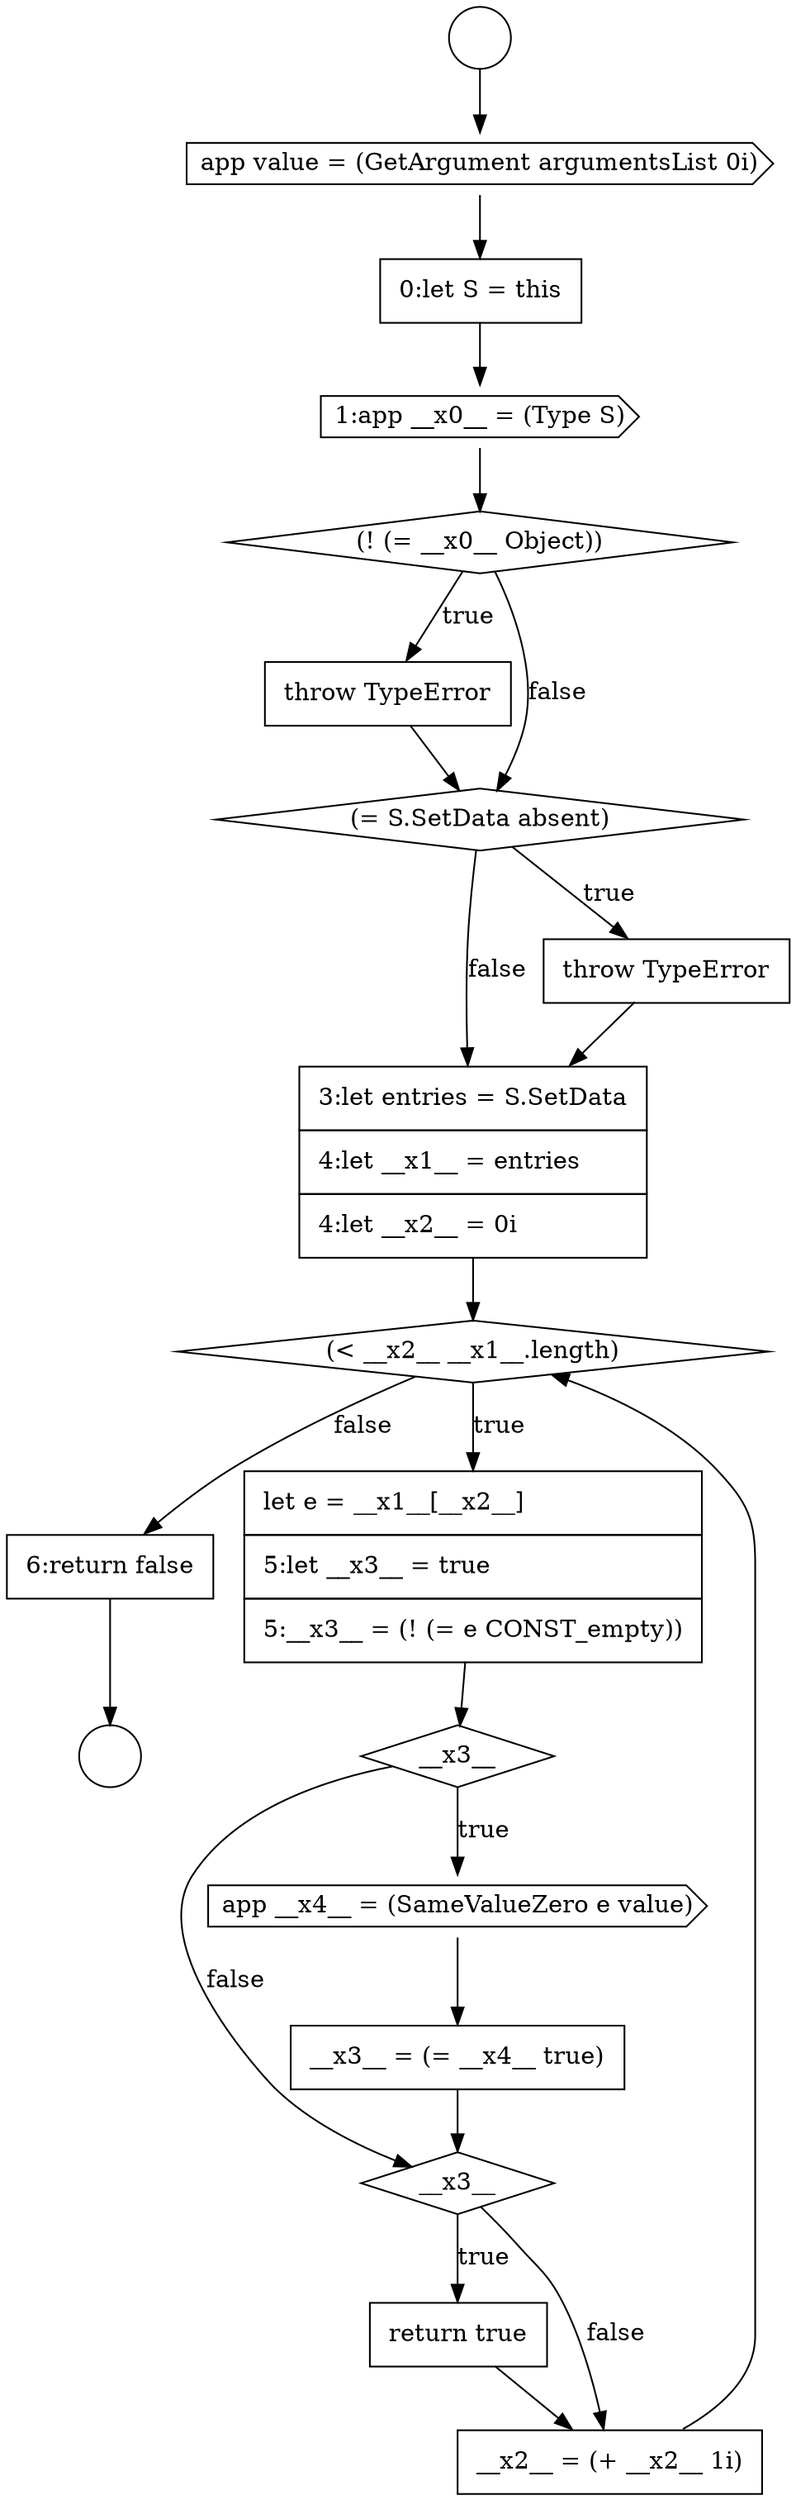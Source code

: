 digraph {
  node16137 [shape=none, margin=0, label=<<font color="black">
    <table border="0" cellborder="1" cellspacing="0" cellpadding="10">
      <tr><td align="left">throw TypeError</td></tr>
    </table>
  </font>> color="black" fillcolor="white" style=filled]
  node16135 [shape=cds, label=<<font color="black">1:app __x0__ = (Type S)</font>> color="black" fillcolor="white" style=filled]
  node16146 [shape=diamond, label=<<font color="black">__x3__</font>> color="black" fillcolor="white" style=filled]
  node16141 [shape=diamond, label=<<font color="black">(&lt; __x2__ __x1__.length)</font>> color="black" fillcolor="white" style=filled]
  node16140 [shape=none, margin=0, label=<<font color="black">
    <table border="0" cellborder="1" cellspacing="0" cellpadding="10">
      <tr><td align="left">3:let entries = S.SetData</td></tr>
      <tr><td align="left">4:let __x1__ = entries</td></tr>
      <tr><td align="left">4:let __x2__ = 0i</td></tr>
    </table>
  </font>> color="black" fillcolor="white" style=filled]
  node16144 [shape=cds, label=<<font color="black">app __x4__ = (SameValueZero e value)</font>> color="black" fillcolor="white" style=filled]
  node16147 [shape=none, margin=0, label=<<font color="black">
    <table border="0" cellborder="1" cellspacing="0" cellpadding="10">
      <tr><td align="left">return true</td></tr>
    </table>
  </font>> color="black" fillcolor="white" style=filled]
  node16132 [shape=circle label=" " color="black" fillcolor="white" style=filled]
  node16133 [shape=cds, label=<<font color="black">app value = (GetArgument argumentsList 0i)</font>> color="black" fillcolor="white" style=filled]
  node16139 [shape=none, margin=0, label=<<font color="black">
    <table border="0" cellborder="1" cellspacing="0" cellpadding="10">
      <tr><td align="left">throw TypeError</td></tr>
    </table>
  </font>> color="black" fillcolor="white" style=filled]
  node16138 [shape=diamond, label=<<font color="black">(= S.SetData absent)</font>> color="black" fillcolor="white" style=filled]
  node16134 [shape=none, margin=0, label=<<font color="black">
    <table border="0" cellborder="1" cellspacing="0" cellpadding="10">
      <tr><td align="left">0:let S = this</td></tr>
    </table>
  </font>> color="black" fillcolor="white" style=filled]
  node16149 [shape=none, margin=0, label=<<font color="black">
    <table border="0" cellborder="1" cellspacing="0" cellpadding="10">
      <tr><td align="left">6:return false</td></tr>
    </table>
  </font>> color="black" fillcolor="white" style=filled]
  node16145 [shape=none, margin=0, label=<<font color="black">
    <table border="0" cellborder="1" cellspacing="0" cellpadding="10">
      <tr><td align="left">__x3__ = (= __x4__ true)</td></tr>
    </table>
  </font>> color="black" fillcolor="white" style=filled]
  node16142 [shape=none, margin=0, label=<<font color="black">
    <table border="0" cellborder="1" cellspacing="0" cellpadding="10">
      <tr><td align="left">let e = __x1__[__x2__]</td></tr>
      <tr><td align="left">5:let __x3__ = true</td></tr>
      <tr><td align="left">5:__x3__ = (! (= e CONST_empty))</td></tr>
    </table>
  </font>> color="black" fillcolor="white" style=filled]
  node16131 [shape=circle label=" " color="black" fillcolor="white" style=filled]
  node16136 [shape=diamond, label=<<font color="black">(! (= __x0__ Object))</font>> color="black" fillcolor="white" style=filled]
  node16143 [shape=diamond, label=<<font color="black">__x3__</font>> color="black" fillcolor="white" style=filled]
  node16148 [shape=none, margin=0, label=<<font color="black">
    <table border="0" cellborder="1" cellspacing="0" cellpadding="10">
      <tr><td align="left">__x2__ = (+ __x2__ 1i)</td></tr>
    </table>
  </font>> color="black" fillcolor="white" style=filled]
  node16142 -> node16143 [ color="black"]
  node16141 -> node16142 [label=<<font color="black">true</font>> color="black"]
  node16141 -> node16149 [label=<<font color="black">false</font>> color="black"]
  node16133 -> node16134 [ color="black"]
  node16137 -> node16138 [ color="black"]
  node16143 -> node16144 [label=<<font color="black">true</font>> color="black"]
  node16143 -> node16146 [label=<<font color="black">false</font>> color="black"]
  node16145 -> node16146 [ color="black"]
  node16140 -> node16141 [ color="black"]
  node16144 -> node16145 [ color="black"]
  node16149 -> node16132 [ color="black"]
  node16139 -> node16140 [ color="black"]
  node16148 -> node16141 [ color="black"]
  node16138 -> node16139 [label=<<font color="black">true</font>> color="black"]
  node16138 -> node16140 [label=<<font color="black">false</font>> color="black"]
  node16134 -> node16135 [ color="black"]
  node16131 -> node16133 [ color="black"]
  node16147 -> node16148 [ color="black"]
  node16136 -> node16137 [label=<<font color="black">true</font>> color="black"]
  node16136 -> node16138 [label=<<font color="black">false</font>> color="black"]
  node16135 -> node16136 [ color="black"]
  node16146 -> node16147 [label=<<font color="black">true</font>> color="black"]
  node16146 -> node16148 [label=<<font color="black">false</font>> color="black"]
}
